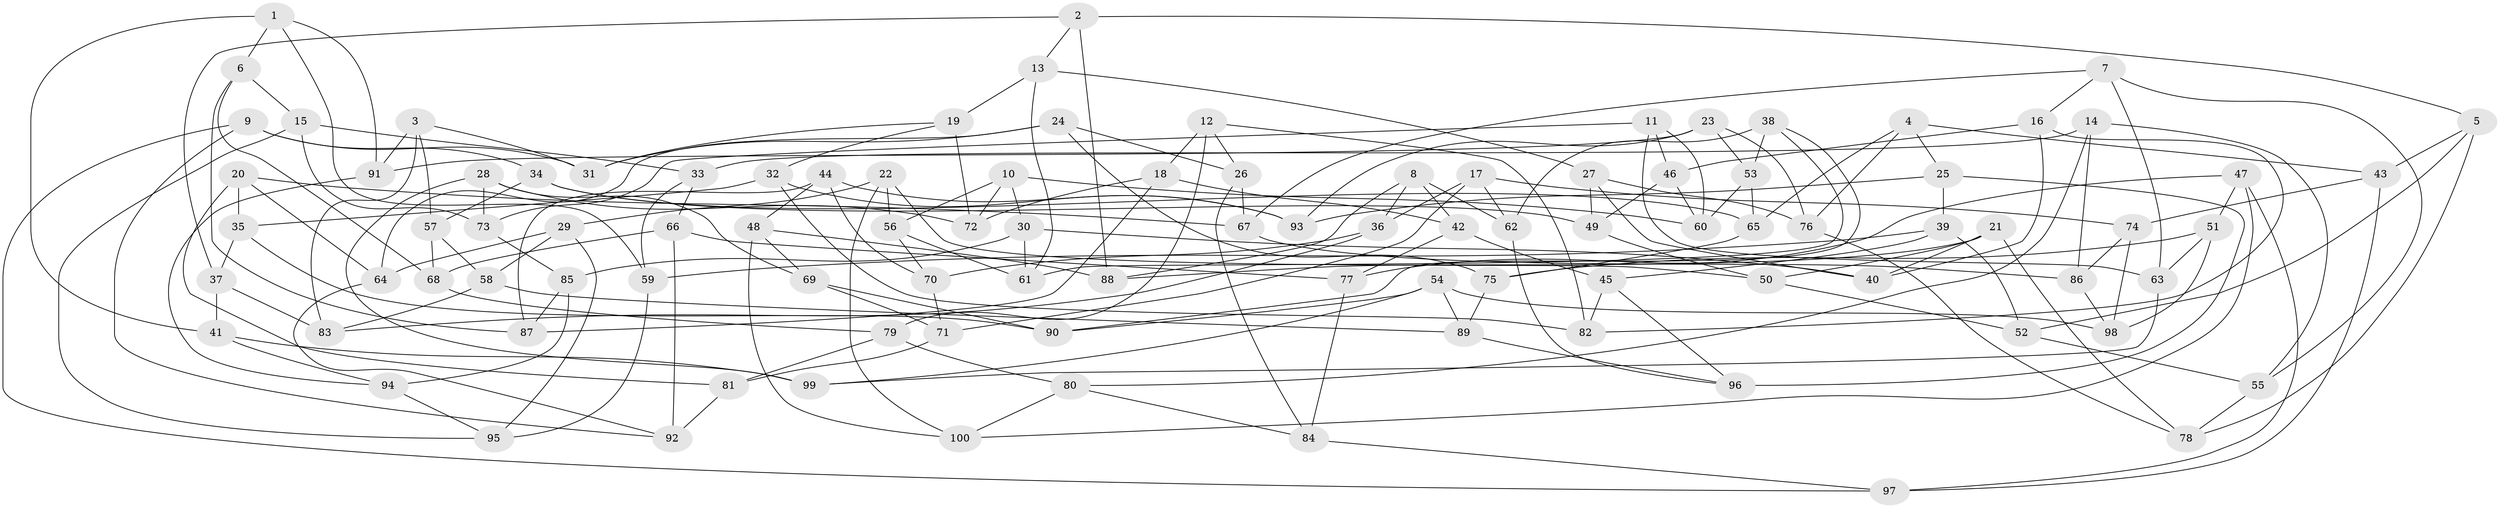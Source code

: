 // Generated by graph-tools (version 1.1) at 2025/11/02/27/25 16:11:42]
// undirected, 100 vertices, 200 edges
graph export_dot {
graph [start="1"]
  node [color=gray90,style=filled];
  1;
  2;
  3;
  4;
  5;
  6;
  7;
  8;
  9;
  10;
  11;
  12;
  13;
  14;
  15;
  16;
  17;
  18;
  19;
  20;
  21;
  22;
  23;
  24;
  25;
  26;
  27;
  28;
  29;
  30;
  31;
  32;
  33;
  34;
  35;
  36;
  37;
  38;
  39;
  40;
  41;
  42;
  43;
  44;
  45;
  46;
  47;
  48;
  49;
  50;
  51;
  52;
  53;
  54;
  55;
  56;
  57;
  58;
  59;
  60;
  61;
  62;
  63;
  64;
  65;
  66;
  67;
  68;
  69;
  70;
  71;
  72;
  73;
  74;
  75;
  76;
  77;
  78;
  79;
  80;
  81;
  82;
  83;
  84;
  85;
  86;
  87;
  88;
  89;
  90;
  91;
  92;
  93;
  94;
  95;
  96;
  97;
  98;
  99;
  100;
  1 -- 6;
  1 -- 91;
  1 -- 59;
  1 -- 41;
  2 -- 37;
  2 -- 88;
  2 -- 5;
  2 -- 13;
  3 -- 31;
  3 -- 91;
  3 -- 57;
  3 -- 83;
  4 -- 76;
  4 -- 65;
  4 -- 43;
  4 -- 25;
  5 -- 43;
  5 -- 52;
  5 -- 78;
  6 -- 87;
  6 -- 68;
  6 -- 15;
  7 -- 16;
  7 -- 67;
  7 -- 63;
  7 -- 55;
  8 -- 42;
  8 -- 36;
  8 -- 88;
  8 -- 62;
  9 -- 34;
  9 -- 97;
  9 -- 92;
  9 -- 31;
  10 -- 56;
  10 -- 72;
  10 -- 30;
  10 -- 60;
  11 -- 73;
  11 -- 46;
  11 -- 60;
  11 -- 63;
  12 -- 82;
  12 -- 26;
  12 -- 18;
  12 -- 79;
  13 -- 61;
  13 -- 27;
  13 -- 19;
  14 -- 80;
  14 -- 86;
  14 -- 33;
  14 -- 55;
  15 -- 73;
  15 -- 33;
  15 -- 95;
  16 -- 40;
  16 -- 82;
  16 -- 46;
  17 -- 36;
  17 -- 62;
  17 -- 74;
  17 -- 71;
  18 -- 42;
  18 -- 72;
  18 -- 87;
  19 -- 31;
  19 -- 72;
  19 -- 32;
  20 -- 35;
  20 -- 67;
  20 -- 81;
  20 -- 64;
  21 -- 78;
  21 -- 50;
  21 -- 40;
  21 -- 88;
  22 -- 56;
  22 -- 100;
  22 -- 29;
  22 -- 50;
  23 -- 91;
  23 -- 53;
  23 -- 93;
  23 -- 76;
  24 -- 64;
  24 -- 75;
  24 -- 26;
  24 -- 31;
  25 -- 93;
  25 -- 96;
  25 -- 39;
  26 -- 84;
  26 -- 67;
  27 -- 76;
  27 -- 49;
  27 -- 40;
  28 -- 73;
  28 -- 72;
  28 -- 99;
  28 -- 69;
  29 -- 58;
  29 -- 95;
  29 -- 64;
  30 -- 85;
  30 -- 40;
  30 -- 61;
  32 -- 82;
  32 -- 35;
  32 -- 93;
  33 -- 66;
  33 -- 59;
  34 -- 49;
  34 -- 57;
  34 -- 65;
  35 -- 90;
  35 -- 37;
  36 -- 83;
  36 -- 70;
  37 -- 41;
  37 -- 83;
  38 -- 90;
  38 -- 62;
  38 -- 53;
  38 -- 61;
  39 -- 52;
  39 -- 59;
  39 -- 45;
  41 -- 94;
  41 -- 99;
  42 -- 77;
  42 -- 45;
  43 -- 97;
  43 -- 74;
  44 -- 87;
  44 -- 70;
  44 -- 93;
  44 -- 48;
  45 -- 82;
  45 -- 96;
  46 -- 49;
  46 -- 60;
  47 -- 97;
  47 -- 51;
  47 -- 77;
  47 -- 100;
  48 -- 69;
  48 -- 88;
  48 -- 100;
  49 -- 50;
  50 -- 52;
  51 -- 98;
  51 -- 75;
  51 -- 63;
  52 -- 55;
  53 -- 60;
  53 -- 65;
  54 -- 90;
  54 -- 99;
  54 -- 98;
  54 -- 89;
  55 -- 78;
  56 -- 70;
  56 -- 61;
  57 -- 58;
  57 -- 68;
  58 -- 83;
  58 -- 89;
  59 -- 95;
  62 -- 96;
  63 -- 99;
  64 -- 92;
  65 -- 75;
  66 -- 92;
  66 -- 68;
  66 -- 77;
  67 -- 86;
  68 -- 79;
  69 -- 90;
  69 -- 71;
  70 -- 71;
  71 -- 81;
  73 -- 85;
  74 -- 98;
  74 -- 86;
  75 -- 89;
  76 -- 78;
  77 -- 84;
  79 -- 80;
  79 -- 81;
  80 -- 84;
  80 -- 100;
  81 -- 92;
  84 -- 97;
  85 -- 94;
  85 -- 87;
  86 -- 98;
  89 -- 96;
  91 -- 94;
  94 -- 95;
}
